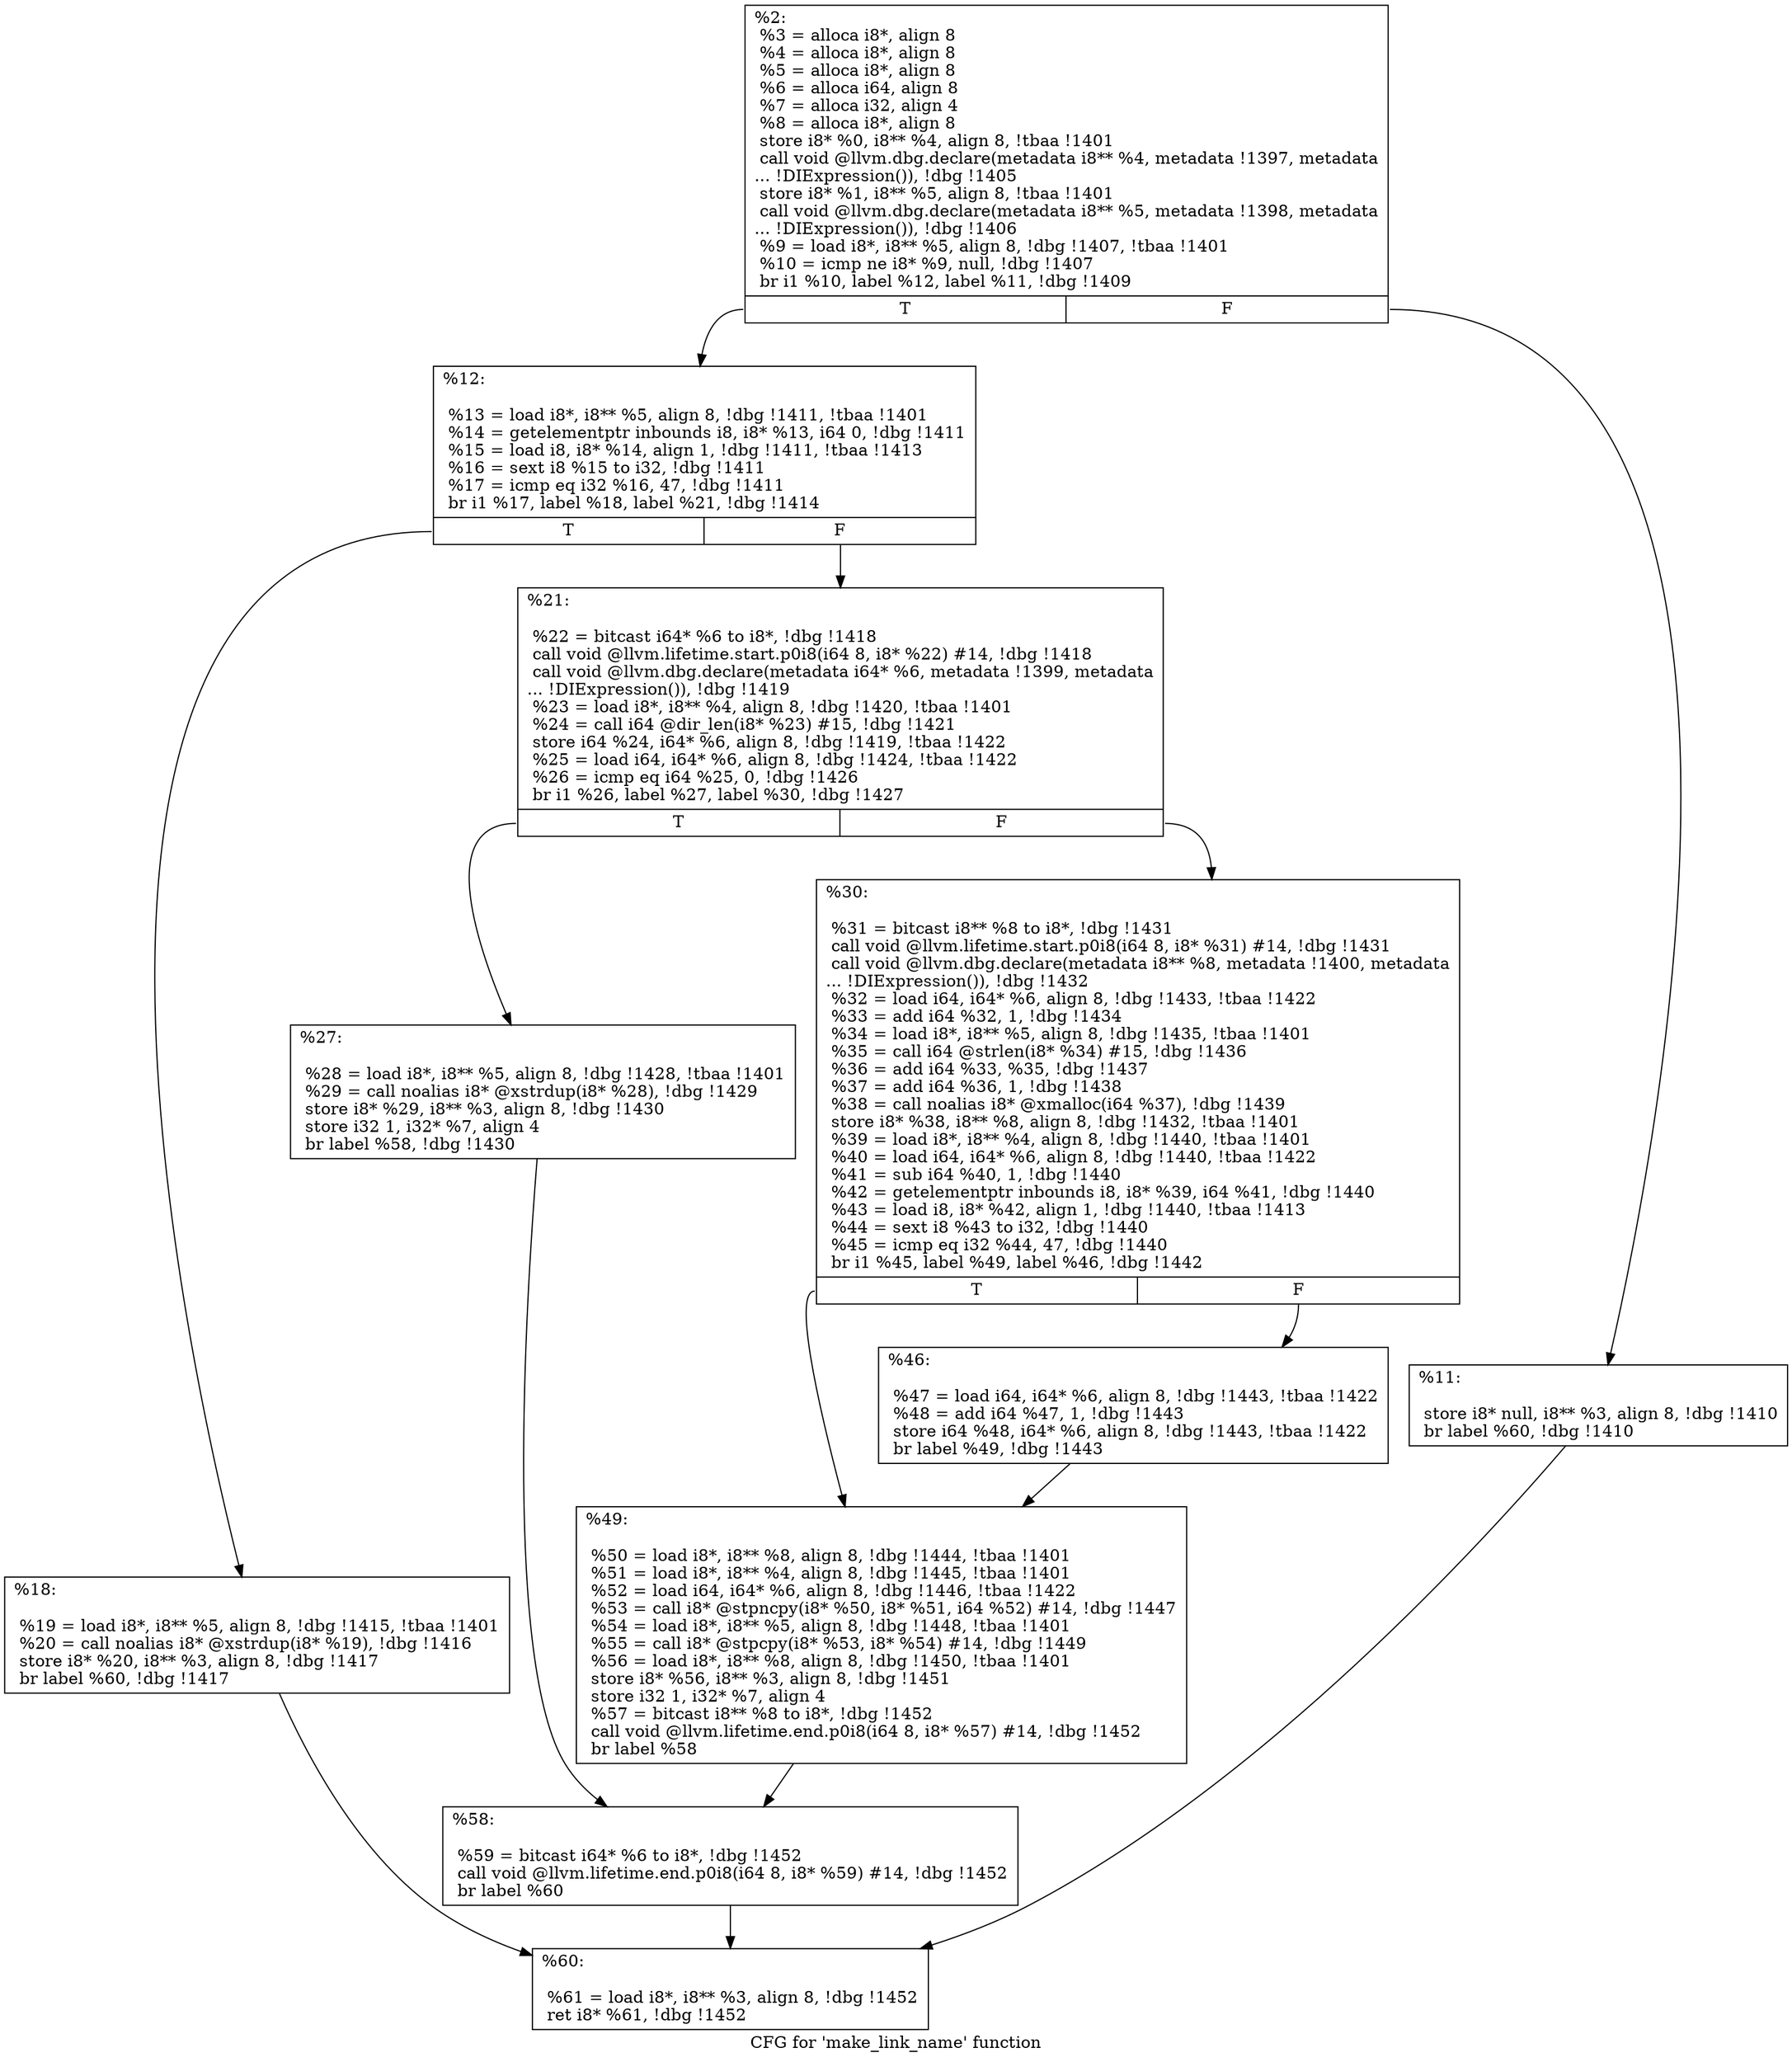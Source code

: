 digraph "CFG for 'make_link_name' function" {
	label="CFG for 'make_link_name' function";

	Node0x22ebe20 [shape=record,label="{%2:\l  %3 = alloca i8*, align 8\l  %4 = alloca i8*, align 8\l  %5 = alloca i8*, align 8\l  %6 = alloca i64, align 8\l  %7 = alloca i32, align 4\l  %8 = alloca i8*, align 8\l  store i8* %0, i8** %4, align 8, !tbaa !1401\l  call void @llvm.dbg.declare(metadata i8** %4, metadata !1397, metadata\l... !DIExpression()), !dbg !1405\l  store i8* %1, i8** %5, align 8, !tbaa !1401\l  call void @llvm.dbg.declare(metadata i8** %5, metadata !1398, metadata\l... !DIExpression()), !dbg !1406\l  %9 = load i8*, i8** %5, align 8, !dbg !1407, !tbaa !1401\l  %10 = icmp ne i8* %9, null, !dbg !1407\l  br i1 %10, label %12, label %11, !dbg !1409\l|{<s0>T|<s1>F}}"];
	Node0x22ebe20:s0 -> Node0x22ed710;
	Node0x22ebe20:s1 -> Node0x22ed6c0;
	Node0x22ed6c0 [shape=record,label="{%11:\l\l  store i8* null, i8** %3, align 8, !dbg !1410\l  br label %60, !dbg !1410\l}"];
	Node0x22ed6c0 -> Node0x22ed990;
	Node0x22ed710 [shape=record,label="{%12:\l\l  %13 = load i8*, i8** %5, align 8, !dbg !1411, !tbaa !1401\l  %14 = getelementptr inbounds i8, i8* %13, i64 0, !dbg !1411\l  %15 = load i8, i8* %14, align 1, !dbg !1411, !tbaa !1413\l  %16 = sext i8 %15 to i32, !dbg !1411\l  %17 = icmp eq i32 %16, 47, !dbg !1411\l  br i1 %17, label %18, label %21, !dbg !1414\l|{<s0>T|<s1>F}}"];
	Node0x22ed710:s0 -> Node0x22ed760;
	Node0x22ed710:s1 -> Node0x22ed7b0;
	Node0x22ed760 [shape=record,label="{%18:\l\l  %19 = load i8*, i8** %5, align 8, !dbg !1415, !tbaa !1401\l  %20 = call noalias i8* @xstrdup(i8* %19), !dbg !1416\l  store i8* %20, i8** %3, align 8, !dbg !1417\l  br label %60, !dbg !1417\l}"];
	Node0x22ed760 -> Node0x22ed990;
	Node0x22ed7b0 [shape=record,label="{%21:\l\l  %22 = bitcast i64* %6 to i8*, !dbg !1418\l  call void @llvm.lifetime.start.p0i8(i64 8, i8* %22) #14, !dbg !1418\l  call void @llvm.dbg.declare(metadata i64* %6, metadata !1399, metadata\l... !DIExpression()), !dbg !1419\l  %23 = load i8*, i8** %4, align 8, !dbg !1420, !tbaa !1401\l  %24 = call i64 @dir_len(i8* %23) #15, !dbg !1421\l  store i64 %24, i64* %6, align 8, !dbg !1419, !tbaa !1422\l  %25 = load i64, i64* %6, align 8, !dbg !1424, !tbaa !1422\l  %26 = icmp eq i64 %25, 0, !dbg !1426\l  br i1 %26, label %27, label %30, !dbg !1427\l|{<s0>T|<s1>F}}"];
	Node0x22ed7b0:s0 -> Node0x22ed800;
	Node0x22ed7b0:s1 -> Node0x22ed850;
	Node0x22ed800 [shape=record,label="{%27:\l\l  %28 = load i8*, i8** %5, align 8, !dbg !1428, !tbaa !1401\l  %29 = call noalias i8* @xstrdup(i8* %28), !dbg !1429\l  store i8* %29, i8** %3, align 8, !dbg !1430\l  store i32 1, i32* %7, align 4\l  br label %58, !dbg !1430\l}"];
	Node0x22ed800 -> Node0x22ed940;
	Node0x22ed850 [shape=record,label="{%30:\l\l  %31 = bitcast i8** %8 to i8*, !dbg !1431\l  call void @llvm.lifetime.start.p0i8(i64 8, i8* %31) #14, !dbg !1431\l  call void @llvm.dbg.declare(metadata i8** %8, metadata !1400, metadata\l... !DIExpression()), !dbg !1432\l  %32 = load i64, i64* %6, align 8, !dbg !1433, !tbaa !1422\l  %33 = add i64 %32, 1, !dbg !1434\l  %34 = load i8*, i8** %5, align 8, !dbg !1435, !tbaa !1401\l  %35 = call i64 @strlen(i8* %34) #15, !dbg !1436\l  %36 = add i64 %33, %35, !dbg !1437\l  %37 = add i64 %36, 1, !dbg !1438\l  %38 = call noalias i8* @xmalloc(i64 %37), !dbg !1439\l  store i8* %38, i8** %8, align 8, !dbg !1432, !tbaa !1401\l  %39 = load i8*, i8** %4, align 8, !dbg !1440, !tbaa !1401\l  %40 = load i64, i64* %6, align 8, !dbg !1440, !tbaa !1422\l  %41 = sub i64 %40, 1, !dbg !1440\l  %42 = getelementptr inbounds i8, i8* %39, i64 %41, !dbg !1440\l  %43 = load i8, i8* %42, align 1, !dbg !1440, !tbaa !1413\l  %44 = sext i8 %43 to i32, !dbg !1440\l  %45 = icmp eq i32 %44, 47, !dbg !1440\l  br i1 %45, label %49, label %46, !dbg !1442\l|{<s0>T|<s1>F}}"];
	Node0x22ed850:s0 -> Node0x22ed8f0;
	Node0x22ed850:s1 -> Node0x22ed8a0;
	Node0x22ed8a0 [shape=record,label="{%46:\l\l  %47 = load i64, i64* %6, align 8, !dbg !1443, !tbaa !1422\l  %48 = add i64 %47, 1, !dbg !1443\l  store i64 %48, i64* %6, align 8, !dbg !1443, !tbaa !1422\l  br label %49, !dbg !1443\l}"];
	Node0x22ed8a0 -> Node0x22ed8f0;
	Node0x22ed8f0 [shape=record,label="{%49:\l\l  %50 = load i8*, i8** %8, align 8, !dbg !1444, !tbaa !1401\l  %51 = load i8*, i8** %4, align 8, !dbg !1445, !tbaa !1401\l  %52 = load i64, i64* %6, align 8, !dbg !1446, !tbaa !1422\l  %53 = call i8* @stpncpy(i8* %50, i8* %51, i64 %52) #14, !dbg !1447\l  %54 = load i8*, i8** %5, align 8, !dbg !1448, !tbaa !1401\l  %55 = call i8* @stpcpy(i8* %53, i8* %54) #14, !dbg !1449\l  %56 = load i8*, i8** %8, align 8, !dbg !1450, !tbaa !1401\l  store i8* %56, i8** %3, align 8, !dbg !1451\l  store i32 1, i32* %7, align 4\l  %57 = bitcast i8** %8 to i8*, !dbg !1452\l  call void @llvm.lifetime.end.p0i8(i64 8, i8* %57) #14, !dbg !1452\l  br label %58\l}"];
	Node0x22ed8f0 -> Node0x22ed940;
	Node0x22ed940 [shape=record,label="{%58:\l\l  %59 = bitcast i64* %6 to i8*, !dbg !1452\l  call void @llvm.lifetime.end.p0i8(i64 8, i8* %59) #14, !dbg !1452\l  br label %60\l}"];
	Node0x22ed940 -> Node0x22ed990;
	Node0x22ed990 [shape=record,label="{%60:\l\l  %61 = load i8*, i8** %3, align 8, !dbg !1452\l  ret i8* %61, !dbg !1452\l}"];
}
